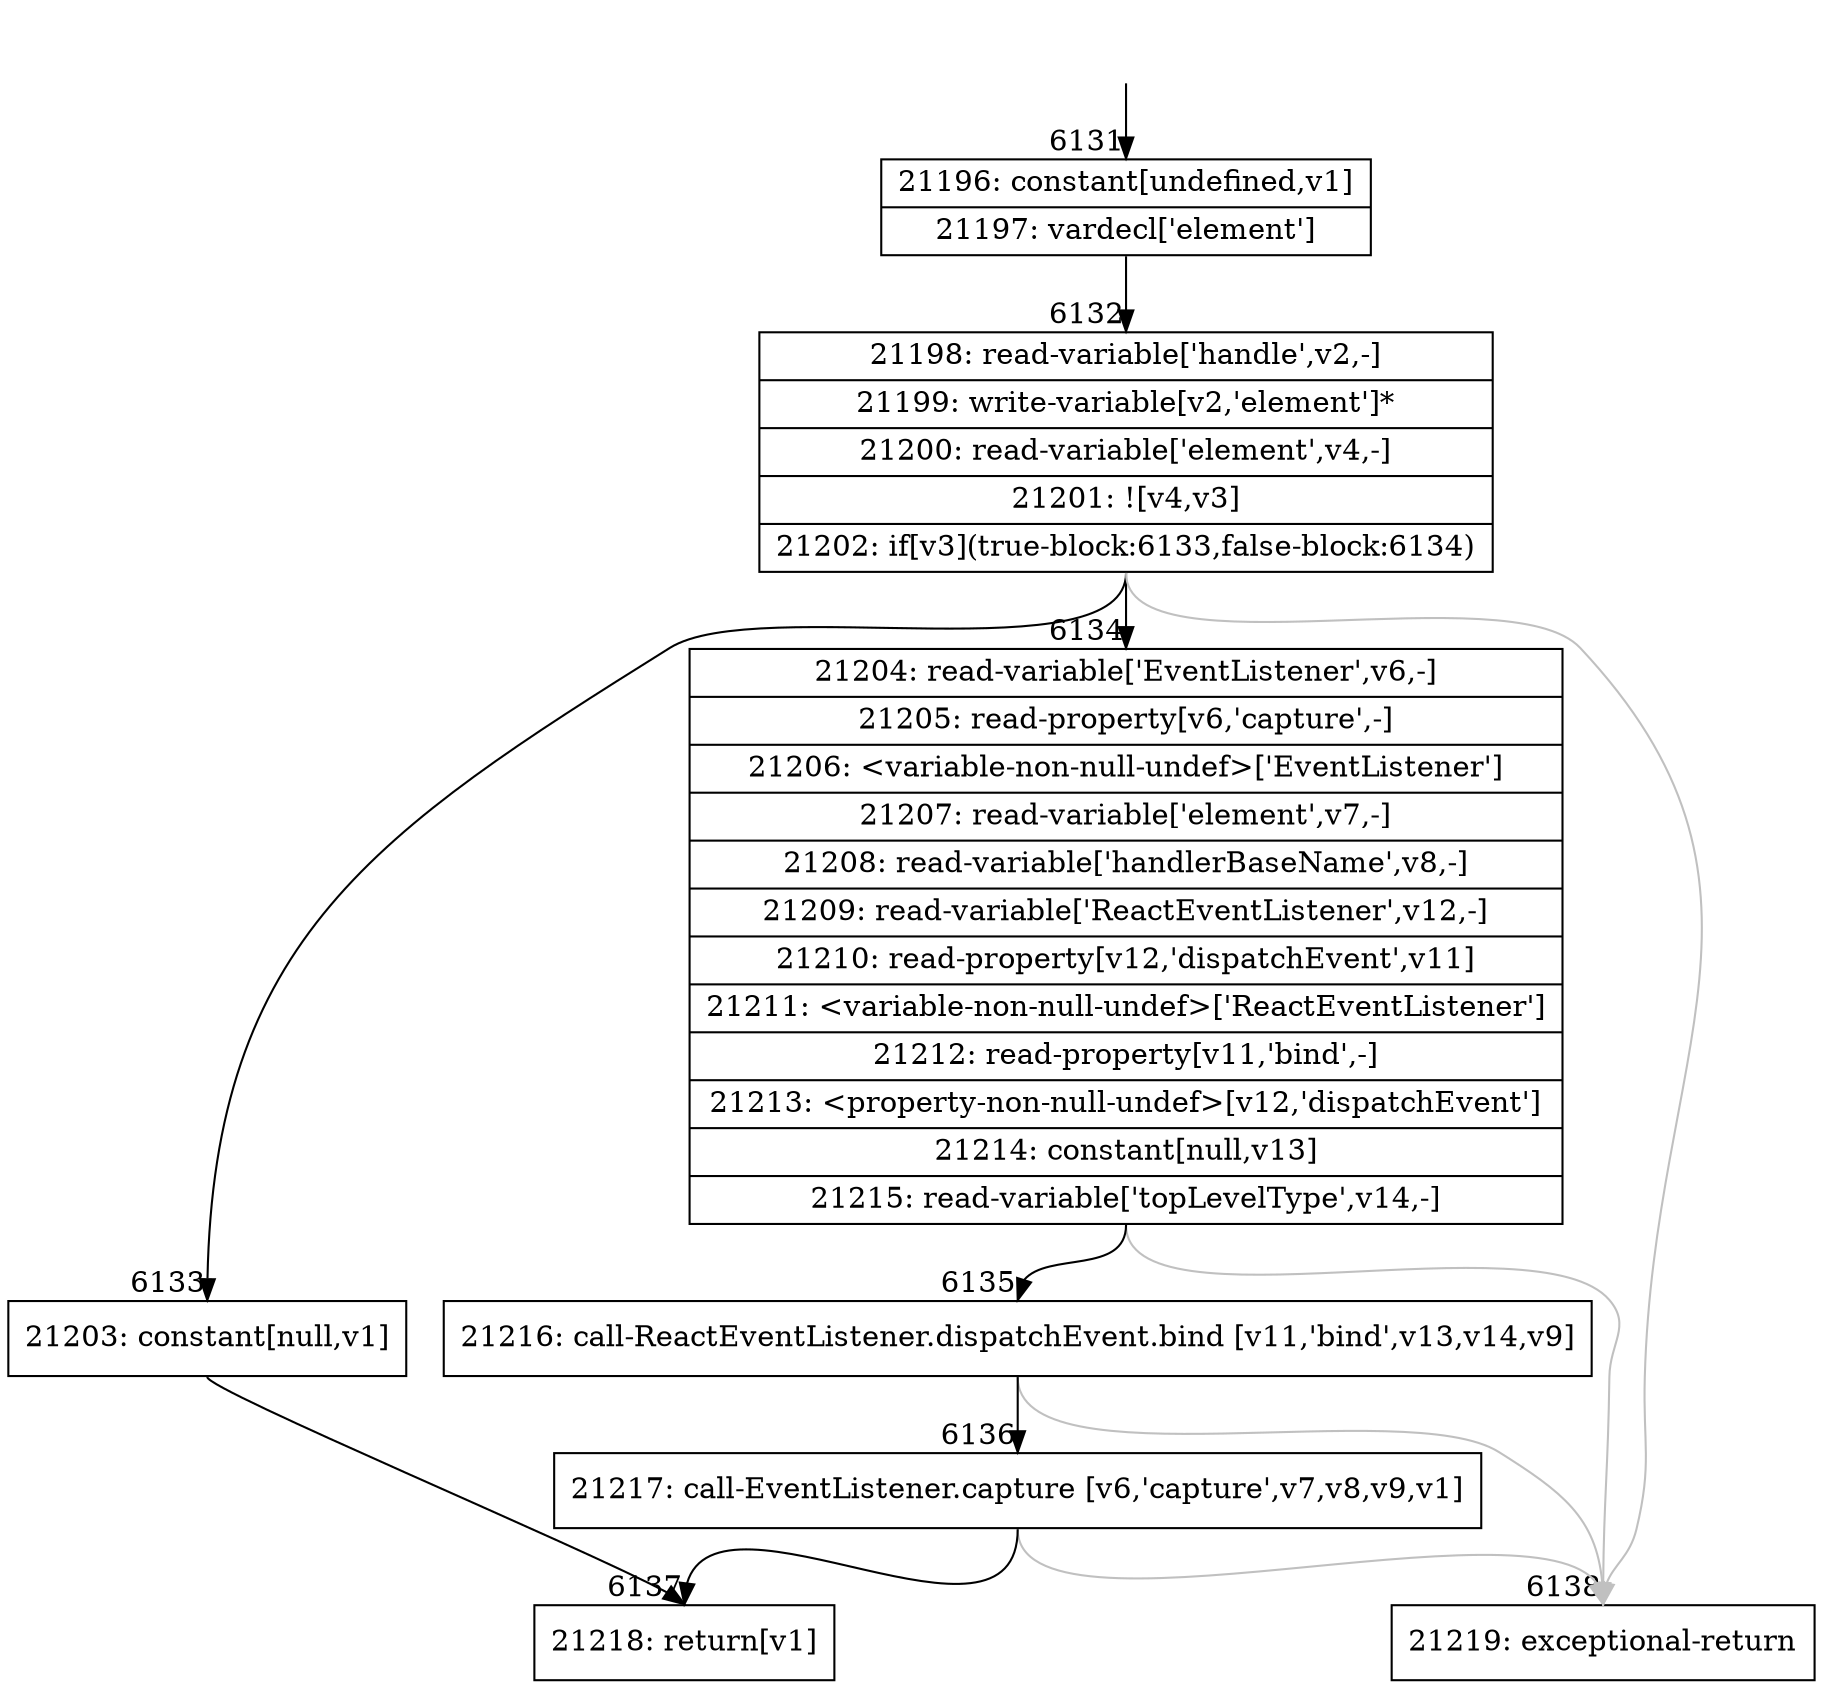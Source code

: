 digraph {
rankdir="TD"
BB_entry422[shape=none,label=""];
BB_entry422 -> BB6131 [tailport=s, headport=n, headlabel="    6131"]
BB6131 [shape=record label="{21196: constant[undefined,v1]|21197: vardecl['element']}" ] 
BB6131 -> BB6132 [tailport=s, headport=n, headlabel="      6132"]
BB6132 [shape=record label="{21198: read-variable['handle',v2,-]|21199: write-variable[v2,'element']*|21200: read-variable['element',v4,-]|21201: ![v4,v3]|21202: if[v3](true-block:6133,false-block:6134)}" ] 
BB6132 -> BB6133 [tailport=s, headport=n, headlabel="      6133"]
BB6132 -> BB6134 [tailport=s, headport=n, headlabel="      6134"]
BB6132 -> BB6138 [tailport=s, headport=n, color=gray, headlabel="      6138"]
BB6133 [shape=record label="{21203: constant[null,v1]}" ] 
BB6133 -> BB6137 [tailport=s, headport=n, headlabel="      6137"]
BB6134 [shape=record label="{21204: read-variable['EventListener',v6,-]|21205: read-property[v6,'capture',-]|21206: \<variable-non-null-undef\>['EventListener']|21207: read-variable['element',v7,-]|21208: read-variable['handlerBaseName',v8,-]|21209: read-variable['ReactEventListener',v12,-]|21210: read-property[v12,'dispatchEvent',v11]|21211: \<variable-non-null-undef\>['ReactEventListener']|21212: read-property[v11,'bind',-]|21213: \<property-non-null-undef\>[v12,'dispatchEvent']|21214: constant[null,v13]|21215: read-variable['topLevelType',v14,-]}" ] 
BB6134 -> BB6135 [tailport=s, headport=n, headlabel="      6135"]
BB6134 -> BB6138 [tailport=s, headport=n, color=gray]
BB6135 [shape=record label="{21216: call-ReactEventListener.dispatchEvent.bind [v11,'bind',v13,v14,v9]}" ] 
BB6135 -> BB6136 [tailport=s, headport=n, headlabel="      6136"]
BB6135 -> BB6138 [tailport=s, headport=n, color=gray]
BB6136 [shape=record label="{21217: call-EventListener.capture [v6,'capture',v7,v8,v9,v1]}" ] 
BB6136 -> BB6137 [tailport=s, headport=n]
BB6136 -> BB6138 [tailport=s, headport=n, color=gray]
BB6137 [shape=record label="{21218: return[v1]}" ] 
BB6138 [shape=record label="{21219: exceptional-return}" ] 
//#$~ 10896
}
